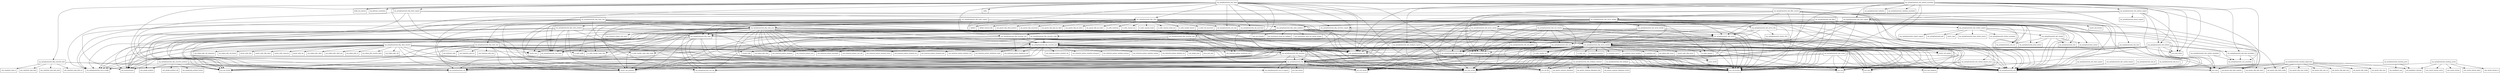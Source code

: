 digraph spring_web_5_2_0_M3_package_dependencies {
  node [shape = box, fontsize=10.0];
  org_springframework_http -> java_lang;
  org_springframework_http -> java_lang_invoke;
  org_springframework_http -> java_nio_charset;
  org_springframework_http -> java_nio_file;
  org_springframework_http -> java_time;
  org_springframework_http -> java_time_format;
  org_springframework_http -> java_time_temporal;
  org_springframework_http -> java_util;
  org_springframework_http -> java_util_function;
  org_springframework_http -> java_util_stream;
  org_springframework_http -> org_reactivestreams;
  org_springframework_http -> org_springframework_core_io_buffer;
  org_springframework_http -> org_springframework_core_io_support;
  org_springframework_http -> org_springframework_core_log;
  org_springframework_http -> org_springframework_lang;
  org_springframework_http -> org_springframework_util;
  org_springframework_http -> reactor_core_publisher;
  org_springframework_http_client -> io_netty_bootstrap;
  org_springframework_http_client -> io_netty_buffer;
  org_springframework_http_client -> io_netty_channel;
  org_springframework_http_client -> io_netty_channel_nio;
  org_springframework_http_client -> io_netty_channel_socket;
  org_springframework_http_client -> io_netty_channel_socket_nio;
  org_springframework_http_client -> io_netty_handler_codec_http;
  org_springframework_http_client -> io_netty_handler_ssl;
  org_springframework_http_client -> io_netty_handler_timeout;
  org_springframework_http_client -> io_netty_util_concurrent;
  org_springframework_http_client -> java_lang;
  org_springframework_http_client -> java_lang_invoke;
  org_springframework_http_client -> java_util_function;
  org_springframework_http_client -> okhttp3;
  org_springframework_http_client -> okhttp3_internal_http;
  org_springframework_http_client -> org_apache_http_client_config;
  org_springframework_http_client -> org_apache_http_client_methods;
  org_springframework_http_client -> org_apache_http_client_protocol;
  org_springframework_http_client -> org_apache_http_concurrent;
  org_springframework_http_client -> org_apache_http_impl_client;
  org_springframework_http_client -> org_apache_http_impl_nio_client;
  org_springframework_http_client -> org_apache_http_nio_client;
  org_springframework_http_client -> org_apache_http_nio_entity;
  org_springframework_http_client -> org_reactivestreams;
  org_springframework_http_client -> org_springframework_core;
  org_springframework_http_client -> org_springframework_core_io_buffer;
  org_springframework_http_client -> org_springframework_core_task;
  org_springframework_http_client -> org_springframework_http;
  org_springframework_http_client -> org_springframework_http_codec_multipart;
  org_springframework_http_client -> org_springframework_lang;
  org_springframework_http_client -> org_springframework_util;
  org_springframework_http_client -> org_springframework_util_concurrent;
  org_springframework_http_client -> reactor_core_publisher;
  org_springframework_http_client_reactive -> io_netty_buffer;
  org_springframework_http_client_reactive -> io_netty_handler_codec_http;
  org_springframework_http_client_reactive -> io_netty_handler_codec_http_cookie;
  org_springframework_http_client_reactive -> java_lang_invoke;
  org_springframework_http_client_reactive -> java_nio_file;
  org_springframework_http_client_reactive -> java_util_function;
  org_springframework_http_client_reactive -> java_util_stream;
  org_springframework_http_client_reactive -> org_eclipse_jetty_client;
  org_springframework_http_client_reactive -> org_eclipse_jetty_client_api;
  org_springframework_http_client_reactive -> org_eclipse_jetty_http;
  org_springframework_http_client_reactive -> org_eclipse_jetty_io;
  org_springframework_http_client_reactive -> org_eclipse_jetty_reactive_client;
  org_springframework_http_client_reactive -> org_eclipse_jetty_util;
  org_springframework_http_client_reactive -> org_eclipse_jetty_util_component;
  org_springframework_http_client_reactive -> org_eclipse_jetty_util_thread;
  org_springframework_http_client_reactive -> org_reactivestreams;
  org_springframework_http_client_reactive -> org_springframework_core_io_buffer;
  org_springframework_http_client_reactive -> org_springframework_http;
  org_springframework_http_client_reactive -> org_springframework_lang;
  org_springframework_http_client_reactive -> reactor_core;
  org_springframework_http_client_reactive -> reactor_core_publisher;
  org_springframework_http_client_reactive -> reactor_netty;
  org_springframework_http_client_reactive -> reactor_netty_http;
  org_springframework_http_client_reactive -> reactor_netty_http_client;
  org_springframework_http_client_reactive -> reactor_netty_resources;
  org_springframework_http_client_reactive -> reactor_netty_tcp;
  org_springframework_http_client_support -> java_nio_charset;
  org_springframework_http_client_support -> org_springframework_http;
  org_springframework_http_client_support -> org_springframework_http_client;
  org_springframework_http_client_support -> org_springframework_lang;
  org_springframework_http_client_support -> org_springframework_util;
  org_springframework_http_codec -> java_lang_invoke;
  org_springframework_http_codec -> java_nio_charset;
  org_springframework_http_codec -> java_time;
  org_springframework_http_codec -> java_util;
  org_springframework_http_codec -> java_util_function;
  org_springframework_http_codec -> java_util_stream;
  org_springframework_http_codec -> org_reactivestreams;
  org_springframework_http_codec -> org_springframework_core;
  org_springframework_http_codec -> org_springframework_core_codec;
  org_springframework_http_codec -> org_springframework_core_io_buffer;
  org_springframework_http_codec -> org_springframework_core_io_support;
  org_springframework_http_codec -> org_springframework_core_log;
  org_springframework_http_codec -> org_springframework_http;
  org_springframework_http_codec -> org_springframework_http_server_reactive;
  org_springframework_http_codec -> org_springframework_lang;
  org_springframework_http_codec -> org_springframework_util;
  org_springframework_http_codec -> reactor_core_publisher;
  org_springframework_http_codec_cbor -> com_fasterxml_jackson_core;
  org_springframework_http_codec_cbor -> com_fasterxml_jackson_databind;
  org_springframework_http_codec_cbor -> com_fasterxml_jackson_dataformat_cbor;
  org_springframework_http_codec_cbor -> org_reactivestreams;
  org_springframework_http_codec_cbor -> org_springframework_core;
  org_springframework_http_codec_cbor -> org_springframework_core_io_buffer;
  org_springframework_http_codec_cbor -> org_springframework_http_codec_json;
  org_springframework_http_codec_cbor -> org_springframework_http_converter_json;
  org_springframework_http_codec_cbor -> org_springframework_util;
  org_springframework_http_codec_cbor -> reactor_core_publisher;
  org_springframework_http_codec_json -> com_fasterxml_jackson_annotation;
  org_springframework_http_codec_json -> com_fasterxml_jackson_core;
  org_springframework_http_codec_json -> com_fasterxml_jackson_core_async;
  org_springframework_http_codec_json -> com_fasterxml_jackson_core_util;
  org_springframework_http_codec_json -> com_fasterxml_jackson_databind;
  org_springframework_http_codec_json -> com_fasterxml_jackson_databind_deser;
  org_springframework_http_codec_json -> com_fasterxml_jackson_databind_exc;
  org_springframework_http_codec_json -> com_fasterxml_jackson_databind_type;
  org_springframework_http_codec_json -> com_fasterxml_jackson_databind_util;
  org_springframework_http_codec_json -> com_fasterxml_jackson_dataformat_smile;
  org_springframework_http_codec_json -> java_lang_invoke;
  org_springframework_http_codec_json -> java_util;
  org_springframework_http_codec_json -> java_util_function;
  org_springframework_http_codec_json -> java_util_stream;
  org_springframework_http_codec_json -> org_reactivestreams;
  org_springframework_http_codec_json -> org_springframework_core;
  org_springframework_http_codec_json -> org_springframework_core_codec;
  org_springframework_http_codec_json -> org_springframework_core_io_buffer;
  org_springframework_http_codec_json -> org_springframework_core_log;
  org_springframework_http_codec_json -> org_springframework_http;
  org_springframework_http_codec_json -> org_springframework_http_codec;
  org_springframework_http_codec_json -> org_springframework_http_converter_json;
  org_springframework_http_codec_json -> org_springframework_http_server_reactive;
  org_springframework_http_codec_json -> org_springframework_lang;
  org_springframework_http_codec_json -> org_springframework_util;
  org_springframework_http_codec_json -> reactor_core;
  org_springframework_http_codec_json -> reactor_core_publisher;
  org_springframework_http_codec_multipart -> java_lang_invoke;
  org_springframework_http_codec_multipart -> java_nio_channels;
  org_springframework_http_codec_multipart -> java_nio_charset;
  org_springframework_http_codec_multipart -> java_nio_file;
  org_springframework_http_codec_multipart -> java_util;
  org_springframework_http_codec_multipart -> java_util_function;
  org_springframework_http_codec_multipart -> java_util_stream;
  org_springframework_http_codec_multipart -> org_reactivestreams;
  org_springframework_http_codec_multipart -> org_springframework_core;
  org_springframework_http_codec_multipart -> org_springframework_core_codec;
  org_springframework_http_codec_multipart -> org_springframework_core_io_buffer;
  org_springframework_http_codec_multipart -> org_springframework_core_log;
  org_springframework_http_codec_multipart -> org_springframework_http;
  org_springframework_http_codec_multipart -> org_springframework_http_codec;
  org_springframework_http_codec_multipart -> org_springframework_lang;
  org_springframework_http_codec_multipart -> org_springframework_util;
  org_springframework_http_codec_multipart -> org_synchronoss_cloud_nio_multipart;
  org_springframework_http_codec_multipart -> org_synchronoss_cloud_nio_stream_storage;
  org_springframework_http_codec_multipart -> reactor_core;
  org_springframework_http_codec_multipart -> reactor_core_publisher;
  org_springframework_http_codec_protobuf -> com_google_protobuf;
  org_springframework_http_codec_protobuf -> java_lang_invoke;
  org_springframework_http_codec_protobuf -> java_util_function;
  org_springframework_http_codec_protobuf -> java_util_stream;
  org_springframework_http_codec_protobuf -> org_reactivestreams;
  org_springframework_http_codec_protobuf -> org_springframework_core;
  org_springframework_http_codec_protobuf -> org_springframework_core_codec;
  org_springframework_http_codec_protobuf -> org_springframework_core_io_buffer;
  org_springframework_http_codec_protobuf -> org_springframework_http;
  org_springframework_http_codec_protobuf -> org_springframework_http_codec;
  org_springframework_http_codec_protobuf -> org_springframework_lang;
  org_springframework_http_codec_protobuf -> org_springframework_util;
  org_springframework_http_codec_protobuf -> reactor_core_publisher;
  org_springframework_http_codec_support -> java_lang_invoke;
  org_springframework_http_codec_support -> java_util_function;
  org_springframework_http_codec_support -> org_springframework_core;
  org_springframework_http_codec_support -> org_springframework_core_codec;
  org_springframework_http_codec_support -> org_springframework_http_codec;
  org_springframework_http_codec_support -> org_springframework_http_codec_json;
  org_springframework_http_codec_support -> org_springframework_http_codec_multipart;
  org_springframework_http_codec_support -> org_springframework_http_codec_protobuf;
  org_springframework_http_codec_support -> org_springframework_http_codec_xml;
  org_springframework_http_codec_support -> org_springframework_lang;
  org_springframework_http_codec_xml -> com_fasterxml_aalto;
  org_springframework_http_codec_xml -> com_fasterxml_aalto_evt;
  org_springframework_http_codec_xml -> com_fasterxml_aalto_stax;
  org_springframework_http_codec_xml -> java_lang_invoke;
  org_springframework_http_codec_xml -> java_nio_charset;
  org_springframework_http_codec_xml -> java_util_function;
  org_springframework_http_codec_xml -> org_reactivestreams;
  org_springframework_http_codec_xml -> org_springframework_core;
  org_springframework_http_codec_xml -> org_springframework_core_codec;
  org_springframework_http_codec_xml -> org_springframework_core_io_buffer;
  org_springframework_http_codec_xml -> org_springframework_core_log;
  org_springframework_http_codec_xml -> org_springframework_lang;
  org_springframework_http_codec_xml -> org_springframework_util;
  org_springframework_http_codec_xml -> reactor_core;
  org_springframework_http_codec_xml -> reactor_core_publisher;
  org_springframework_http_converter -> java_lang_invoke;
  org_springframework_http_converter -> java_nio_charset;
  org_springframework_http_converter -> java_util;
  org_springframework_http_converter -> java_util_function;
  org_springframework_http_converter -> org_springframework_core_io_support;
  org_springframework_http_converter -> org_springframework_http;
  org_springframework_http_converter -> org_springframework_lang;
  org_springframework_http_converter -> org_springframework_util;
  org_springframework_http_converter_cbor -> com_fasterxml_jackson_core;
  org_springframework_http_converter_cbor -> com_fasterxml_jackson_databind;
  org_springframework_http_converter_cbor -> com_fasterxml_jackson_dataformat_cbor;
  org_springframework_http_converter_cbor -> org_springframework_http_converter_json;
  org_springframework_http_converter_cbor -> org_springframework_lang;
  org_springframework_http_converter_feed -> com_rometools_rome_feed;
  org_springframework_http_converter_feed -> com_rometools_rome_feed_atom;
  org_springframework_http_converter_feed -> com_rometools_rome_feed_rss;
  org_springframework_http_converter_feed -> com_rometools_rome_io;
  org_springframework_http_converter_feed -> java_nio_charset;
  org_springframework_http_converter_feed -> org_springframework_lang;
  org_springframework_http_converter_json -> com_fasterxml_jackson_annotation;
  org_springframework_http_converter_json -> com_fasterxml_jackson_core;
  org_springframework_http_converter_json -> com_fasterxml_jackson_core_util;
  org_springframework_http_converter_json -> com_fasterxml_jackson_databind;
  org_springframework_http_converter_json -> com_fasterxml_jackson_databind_cfg;
  org_springframework_http_converter_json -> com_fasterxml_jackson_databind_deser;
  org_springframework_http_converter_json -> com_fasterxml_jackson_databind_exc;
  org_springframework_http_converter_json -> com_fasterxml_jackson_databind_introspect;
  org_springframework_http_converter_json -> com_fasterxml_jackson_databind_jsontype;
  org_springframework_http_converter_json -> com_fasterxml_jackson_databind_module;
  org_springframework_http_converter_json -> com_fasterxml_jackson_databind_ser;
  org_springframework_http_converter_json -> com_fasterxml_jackson_databind_type;
  org_springframework_http_converter_json -> com_fasterxml_jackson_databind_util;
  org_springframework_http_converter_json -> com_fasterxml_jackson_dataformat_cbor;
  org_springframework_http_converter_json -> com_fasterxml_jackson_dataformat_smile;
  org_springframework_http_converter_json -> com_fasterxml_jackson_dataformat_xml;
  org_springframework_http_converter_json -> com_google_gson;
  org_springframework_http_converter_json -> java_lang_invoke;
  org_springframework_http_converter_json -> java_nio_charset;
  org_springframework_http_converter_json -> java_util_function;
  org_springframework_http_converter_json -> javax_json_bind;
  org_springframework_http_converter_json -> org_springframework_core;
  org_springframework_http_converter_json -> org_springframework_http;
  org_springframework_http_converter_json -> org_springframework_http_converter;
  org_springframework_http_converter_json -> org_springframework_lang;
  org_springframework_http_converter_json -> org_springframework_util;
  org_springframework_http_converter_protobuf -> com_google_protobuf;
  org_springframework_http_converter_protobuf -> com_google_protobuf_util;
  org_springframework_http_converter_protobuf -> com_googlecode_protobuf_format;
  org_springframework_http_converter_protobuf -> java_nio_charset;
  org_springframework_http_converter_protobuf -> org_springframework_lang;
  org_springframework_http_converter_protobuf -> org_springframework_util;
  org_springframework_http_converter_smile -> com_fasterxml_jackson_core;
  org_springframework_http_converter_smile -> com_fasterxml_jackson_databind;
  org_springframework_http_converter_smile -> com_fasterxml_jackson_dataformat_smile;
  org_springframework_http_converter_smile -> org_springframework_http_converter_json;
  org_springframework_http_converter_smile -> org_springframework_lang;
  org_springframework_http_converter_support -> org_springframework_http_converter_json;
  org_springframework_http_converter_support -> org_springframework_http_converter_smile;
  org_springframework_http_converter_support -> org_springframework_http_converter_xml;
  org_springframework_http_converter_support -> org_springframework_lang;
  org_springframework_http_converter_xml -> com_fasterxml_jackson_databind;
  org_springframework_http_converter_xml -> com_fasterxml_jackson_dataformat_xml;
  org_springframework_http_converter_xml -> java_lang_invoke;
  org_springframework_http_converter_xml -> java_nio_charset;
  org_springframework_http_converter_xml -> org_springframework_http_converter;
  org_springframework_http_converter_xml -> org_springframework_http_converter_json;
  org_springframework_http_converter_xml -> org_springframework_lang;
  org_springframework_http_converter_xml -> org_springframework_util;
  org_springframework_http_server -> java_lang_invoke;
  org_springframework_http_server -> java_nio_charset;
  org_springframework_http_server -> java_util_function;
  org_springframework_http_server -> java_util_stream;
  org_springframework_http_server -> org_springframework_http;
  org_springframework_http_server -> org_springframework_lang;
  org_springframework_http_server_reactive -> io_netty_buffer;
  org_springframework_http_server_reactive -> io_netty_channel;
  org_springframework_http_server_reactive -> io_netty_handler_codec_http;
  org_springframework_http_server_reactive -> io_netty_handler_codec_http_cookie;
  org_springframework_http_server_reactive -> io_netty_handler_ssl;
  org_springframework_http_server_reactive -> io_netty_util;
  org_springframework_http_server_reactive -> io_undertow_connector;
  org_springframework_http_server_reactive -> io_undertow_server;
  org_springframework_http_server_reactive -> io_undertow_server_handlers;
  org_springframework_http_server_reactive -> io_undertow_util;
  org_springframework_http_server_reactive -> java_lang_invoke;
  org_springframework_http_server_reactive -> java_nio_file;
  org_springframework_http_server_reactive -> java_time;
  org_springframework_http_server_reactive -> java_util;
  org_springframework_http_server_reactive -> java_util_function;
  org_springframework_http_server_reactive -> java_util_stream;
  org_springframework_http_server_reactive -> javax_servlet;
  org_springframework_http_server_reactive -> org_eclipse_jetty_http;
  org_springframework_http_server_reactive -> org_eclipse_jetty_server;
  org_springframework_http_server_reactive -> org_reactivestreams;
  org_springframework_http_server_reactive -> org_springframework_core_io_buffer;
  org_springframework_http_server_reactive -> org_springframework_core_log;
  org_springframework_http_server_reactive -> org_springframework_http;
  org_springframework_http_server_reactive -> org_springframework_http_server;
  org_springframework_http_server_reactive -> org_springframework_lang;
  org_springframework_http_server_reactive -> reactor_core;
  org_springframework_http_server_reactive -> reactor_core_publisher;
  org_springframework_http_server_reactive -> reactor_netty;
  org_springframework_http_server_reactive -> reactor_netty_http_server;
  org_springframework_http_server_reactive -> reactor_util_context;
  org_springframework_remoting_caucho -> com_caucho_hessian;
  org_springframework_remoting_caucho -> com_caucho_hessian_client;
  org_springframework_remoting_caucho -> com_caucho_hessian_io;
  org_springframework_remoting_caucho -> com_caucho_hessian_server;
  org_springframework_remoting_caucho -> org_aopalliance_intercept;
  org_springframework_remoting_caucho -> org_springframework_lang;
  org_springframework_remoting_httpinvoker -> java_lang;
  org_springframework_remoting_httpinvoker -> org_aopalliance_intercept;
  org_springframework_remoting_httpinvoker -> org_apache_http_client_config;
  org_springframework_remoting_httpinvoker -> org_apache_http_client_methods;
  org_springframework_remoting_httpinvoker -> org_apache_http_config;
  org_springframework_remoting_httpinvoker -> org_apache_http_conn;
  org_springframework_remoting_httpinvoker -> org_apache_http_conn_socket;
  org_springframework_remoting_httpinvoker -> org_apache_http_conn_ssl;
  org_springframework_remoting_httpinvoker -> org_apache_http_impl_client;
  org_springframework_remoting_httpinvoker -> org_apache_http_impl_conn;
  org_springframework_remoting_httpinvoker -> org_springframework_lang;
  org_springframework_remoting_jaxws -> org_aopalliance_aop;
  org_springframework_remoting_jaxws -> org_aopalliance_intercept;
  org_springframework_remoting_jaxws -> org_springframework_lang;
  org_springframework_web -> java_lang;
  org_springframework_web -> org_springframework_lang;
  org_springframework_web_accept -> java_lang;
  org_springframework_web_accept -> java_lang_invoke;
  org_springframework_web_accept -> java_util;
  org_springframework_web_accept -> java_util_function;
  org_springframework_web_accept -> org_springframework_http;
  org_springframework_web_accept -> org_springframework_lang;
  org_springframework_web_bind -> java_lang_invoke;
  org_springframework_web_bind -> java_lang_reflect;
  org_springframework_web_bind -> java_util_function;
  org_springframework_web_bind -> org_springframework_lang;
  org_springframework_web_bind_annotation -> org_springframework_core_annotation;
  org_springframework_web_bind_annotation -> org_springframework_lang;
  org_springframework_web_bind_support -> java_lang;
  org_springframework_web_bind_support -> java_lang_invoke;
  org_springframework_web_bind_support -> java_lang_reflect;
  org_springframework_web_bind_support -> java_util_function;
  org_springframework_web_bind_support -> java_util_stream;
  org_springframework_web_bind_support -> org_springframework_http_codec_multipart;
  org_springframework_web_bind_support -> org_springframework_http_server_reactive;
  org_springframework_web_bind_support -> org_springframework_lang;
  org_springframework_web_bind_support -> org_springframework_web_server;
  org_springframework_web_bind_support -> reactor_core_publisher;
  org_springframework_web_bind_support -> reactor_util_function;
  org_springframework_web_client -> java_lang;
  org_springframework_web_client -> java_lang_invoke;
  org_springframework_web_client -> java_nio_charset;
  org_springframework_web_client -> java_util_function;
  org_springframework_web_client -> java_util_stream;
  org_springframework_web_client -> kotlin;
  org_springframework_web_client -> kotlin_jvm_internal;
  org_springframework_web_client -> org_jetbrains_annotations;
  org_springframework_web_client -> org_springframework_core;
  org_springframework_web_client -> org_springframework_core_task;
  org_springframework_web_client -> org_springframework_http;
  org_springframework_web_client -> org_springframework_http_client;
  org_springframework_web_client -> org_springframework_http_client_support;
  org_springframework_web_client -> org_springframework_http_converter;
  org_springframework_web_client -> org_springframework_http_converter_cbor;
  org_springframework_web_client -> org_springframework_http_converter_feed;
  org_springframework_web_client -> org_springframework_http_converter_json;
  org_springframework_web_client -> org_springframework_http_converter_smile;
  org_springframework_web_client -> org_springframework_http_converter_support;
  org_springframework_web_client -> org_springframework_http_converter_xml;
  org_springframework_web_client -> org_springframework_lang;
  org_springframework_web_client -> org_springframework_util_concurrent;
  org_springframework_web_client -> org_springframework_web_util;
  org_springframework_web_client_support -> org_springframework_lang;
  org_springframework_web_context -> org_springframework_beans_factory;
  org_springframework_web_context -> org_springframework_context;
  org_springframework_web_context -> org_springframework_core_env;
  org_springframework_web_context -> org_springframework_lang;
  org_springframework_web_context -> org_springframework_web;
  org_springframework_web_context_annotation -> org_springframework_core_annotation;
  org_springframework_web_context_annotation -> org_springframework_lang;
  org_springframework_web_context_request -> org_springframework_lang;
  org_springframework_web_context_request_async -> java_lang;
  org_springframework_web_context_request_async -> java_lang_invoke;
  org_springframework_web_context_request_async -> java_util_function;
  org_springframework_web_context_request_async -> org_springframework_lang;
  org_springframework_web_context_support -> groovy_lang;
  org_springframework_web_context_support -> org_springframework_beans_factory_groovy;
  org_springframework_web_context_support -> org_springframework_context_annotation;
  org_springframework_web_context_support -> org_springframework_context_support;
  org_springframework_web_context_support -> org_springframework_core_env;
  org_springframework_web_context_support -> org_springframework_jndi;
  org_springframework_web_context_support -> org_springframework_lang;
  org_springframework_web_context_support -> org_springframework_web_context;
  org_springframework_web_cors -> java_lang_invoke;
  org_springframework_web_cors -> java_nio_charset;
  org_springframework_web_cors -> java_time;
  org_springframework_web_cors -> java_util_function;
  org_springframework_web_cors -> java_util_stream;
  org_springframework_web_cors -> org_springframework_lang;
  org_springframework_web_cors -> org_springframework_web_util;
  org_springframework_web_cors_reactive -> java_lang_invoke;
  org_springframework_web_cors_reactive -> java_util;
  org_springframework_web_cors_reactive -> java_util_function;
  org_springframework_web_cors_reactive -> java_util_stream;
  org_springframework_web_cors_reactive -> org_springframework_http_server;
  org_springframework_web_cors_reactive -> org_springframework_http_server_reactive;
  org_springframework_web_cors_reactive -> org_springframework_lang;
  org_springframework_web_cors_reactive -> org_springframework_web_cors;
  org_springframework_web_cors_reactive -> org_springframework_web_server;
  org_springframework_web_cors_reactive -> org_springframework_web_util;
  org_springframework_web_cors_reactive -> org_springframework_web_util_pattern;
  org_springframework_web_cors_reactive -> reactor_core_publisher;
  org_springframework_web_filter -> java_lang_invoke;
  org_springframework_web_filter -> java_util_function;
  org_springframework_web_filter -> org_springframework_context;
  org_springframework_web_filter -> org_springframework_core_env;
  org_springframework_web_filter -> org_springframework_http;
  org_springframework_web_filter -> org_springframework_http_converter_support;
  org_springframework_web_filter -> org_springframework_lang;
  org_springframework_web_filter -> org_springframework_web_context_request_async;
  org_springframework_web_filter -> org_springframework_web_context_support;
  org_springframework_web_filter -> org_springframework_web_cors;
  org_springframework_web_filter -> org_springframework_web_util;
  org_springframework_web_filter_reactive -> java_lang_invoke;
  org_springframework_web_filter_reactive -> java_util;
  org_springframework_web_filter_reactive -> java_util_function;
  org_springframework_web_filter_reactive -> org_springframework_http_server_reactive;
  org_springframework_web_filter_reactive -> org_springframework_lang;
  org_springframework_web_filter_reactive -> org_springframework_web_server;
  org_springframework_web_filter_reactive -> org_springframework_web_server_adapter;
  org_springframework_web_filter_reactive -> reactor_core_publisher;
  org_springframework_web_filter_reactive -> reactor_util_context;
  org_springframework_web_jsf -> org_springframework_lang;
  org_springframework_web_jsf_el -> org_springframework_lang;
  org_springframework_web_method -> java_lang;
  org_springframework_web_method -> java_lang_invoke;
  org_springframework_web_method -> java_lang_reflect;
  org_springframework_web_method -> java_util;
  org_springframework_web_method -> java_util_function;
  org_springframework_web_method -> java_util_stream;
  org_springframework_web_method -> org_springframework_core;
  org_springframework_web_method -> org_springframework_core_annotation;
  org_springframework_web_method -> org_springframework_lang;
  org_springframework_web_method -> org_springframework_web_bind_annotation;
  org_springframework_web_method_annotation -> java_lang_invoke;
  org_springframework_web_method_annotation -> java_lang_reflect;
  org_springframework_web_method_annotation -> java_util;
  org_springframework_web_method_annotation -> java_util_function;
  org_springframework_web_method_annotation -> org_springframework_core;
  org_springframework_web_method_annotation -> org_springframework_core_annotation;
  org_springframework_web_method_annotation -> org_springframework_lang;
  org_springframework_web_method_annotation -> org_springframework_util;
  org_springframework_web_method_annotation -> org_springframework_validation;
  org_springframework_web_method_annotation -> org_springframework_validation_annotation;
  org_springframework_web_method_annotation -> org_springframework_web_bind;
  org_springframework_web_method_annotation -> org_springframework_web_bind_annotation;
  org_springframework_web_method_annotation -> org_springframework_web_bind_support;
  org_springframework_web_method_annotation -> org_springframework_web_method;
  org_springframework_web_method_annotation -> org_springframework_web_method_support;
  org_springframework_web_method_annotation -> org_springframework_web_multipart_support;
  org_springframework_web_method_annotation -> org_springframework_web_util;
  org_springframework_web_method_support -> java_lang_reflect;
  org_springframework_web_method_support -> org_springframework_core;
  org_springframework_web_method_support -> org_springframework_format_support;
  org_springframework_web_method_support -> org_springframework_lang;
  org_springframework_web_method_support -> org_springframework_web_bind_support;
  org_springframework_web_method_support -> org_springframework_web_method;
  org_springframework_web_method_support -> org_springframework_web_util;
  org_springframework_web_multipart -> java_nio_file;
  org_springframework_web_multipart -> org_springframework_lang;
  org_springframework_web_multipart_commons -> java_lang_invoke;
  org_springframework_web_multipart_commons -> java_nio_file;
  org_springframework_web_multipart_commons -> java_util_function;
  org_springframework_web_multipart_commons -> org_apache_commons_fileupload;
  org_springframework_web_multipart_commons -> org_apache_commons_fileupload_disk;
  org_springframework_web_multipart_commons -> org_apache_commons_fileupload_servlet;
  org_springframework_web_multipart_commons -> org_springframework_core_log;
  org_springframework_web_multipart_commons -> org_springframework_lang;
  org_springframework_web_multipart_commons -> org_springframework_util;
  org_springframework_web_multipart_support -> java_nio_file;
  org_springframework_web_multipart_support -> org_springframework_core;
  org_springframework_web_multipart_support -> org_springframework_http;
  org_springframework_web_multipart_support -> org_springframework_lang;
  org_springframework_web_server -> java_lang_invoke;
  org_springframework_web_server -> java_time;
  org_springframework_web_server -> java_util_function;
  org_springframework_web_server -> org_springframework_core;
  org_springframework_web_server -> org_springframework_http_server_reactive;
  org_springframework_web_server -> org_springframework_lang;
  org_springframework_web_server -> reactor_core_publisher;
  org_springframework_web_server_adapter -> java_lang_invoke;
  org_springframework_web_server_adapter -> java_time;
  org_springframework_web_server_adapter -> java_time_temporal;
  org_springframework_web_server_adapter -> java_util;
  org_springframework_web_server_adapter -> java_util_function;
  org_springframework_web_server_adapter -> java_util_stream;
  org_springframework_web_server_adapter -> org_springframework_beans_factory;
  org_springframework_web_server_adapter -> org_springframework_core;
  org_springframework_web_server_adapter -> org_springframework_core_codec;
  org_springframework_web_server_adapter -> org_springframework_core_log;
  org_springframework_web_server_adapter -> org_springframework_http;
  org_springframework_web_server_adapter -> org_springframework_http_codec;
  org_springframework_web_server_adapter -> org_springframework_http_codec_multipart;
  org_springframework_web_server_adapter -> org_springframework_http_server;
  org_springframework_web_server_adapter -> org_springframework_http_server_reactive;
  org_springframework_web_server_adapter -> org_springframework_lang;
  org_springframework_web_server_adapter -> org_springframework_web;
  org_springframework_web_server_adapter -> org_springframework_web_server;
  org_springframework_web_server_adapter -> org_springframework_web_server_handler;
  org_springframework_web_server_adapter -> org_springframework_web_server_i18n;
  org_springframework_web_server_adapter -> org_springframework_web_server_session;
  org_springframework_web_server_adapter -> org_springframework_web_util;
  org_springframework_web_server_adapter -> reactor_core_publisher;
  org_springframework_web_server_handler -> java_lang_invoke;
  org_springframework_web_server_handler -> java_util_function;
  org_springframework_web_server_handler -> org_springframework_http_server;
  org_springframework_web_server_handler -> org_springframework_http_server_reactive;
  org_springframework_web_server_handler -> org_springframework_lang;
  org_springframework_web_server_handler -> org_springframework_web_server;
  org_springframework_web_server_handler -> reactor_core_publisher;
  org_springframework_web_server_i18n -> org_springframework_context_i18n;
  org_springframework_web_server_i18n -> org_springframework_http_server_reactive;
  org_springframework_web_server_i18n -> org_springframework_lang;
  org_springframework_web_server_i18n -> org_springframework_web_server;
  org_springframework_web_server_session -> java_lang_invoke;
  org_springframework_web_server_session -> java_time;
  org_springframework_web_server_session -> java_time_temporal;
  org_springframework_web_server_session -> java_util_function;
  org_springframework_web_server_session -> java_util_stream;
  org_springframework_web_server_session -> org_reactivestreams;
  org_springframework_web_server_session -> org_springframework_http;
  org_springframework_web_server_session -> org_springframework_http_server;
  org_springframework_web_server_session -> org_springframework_http_server_reactive;
  org_springframework_web_server_session -> org_springframework_lang;
  org_springframework_web_server_session -> org_springframework_util;
  org_springframework_web_server_session -> org_springframework_web_server;
  org_springframework_web_server_session -> reactor_core_publisher;
  org_springframework_web_util -> java_lang_invoke;
  org_springframework_web_util -> java_nio_charset;
  org_springframework_web_util -> java_util;
  org_springframework_web_util -> java_util_function;
  org_springframework_web_util -> java_util_stream;
  org_springframework_web_util -> javax_servlet;
  org_springframework_web_util -> org_springframework_http;
  org_springframework_web_util -> org_springframework_lang;
  org_springframework_web_util -> org_springframework_util;
  org_springframework_web_util_pattern -> java_lang_invoke;
  org_springframework_web_util_pattern -> java_util_function;
  org_springframework_web_util_pattern -> org_springframework_http_server;
  org_springframework_web_util_pattern -> org_springframework_lang;
  org_springframework_web_util_pattern -> org_springframework_util;
}
